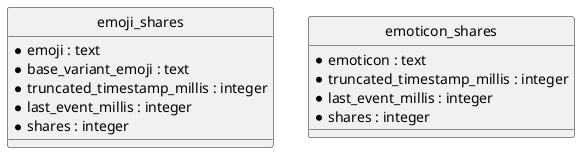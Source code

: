 @startuml
' hide the spot
hide circle

' avoid problems with angled crows feet
skinparam linetype ortho

entity "emoji_shares" {
  *emoji : text
  *base_variant_emoji : text
  *truncated_timestamp_millis : integer
  *last_event_millis : integer
	*shares : integer
}

entity "emoticon_shares" {
  *emoticon : text
  *truncated_timestamp_millis : integer
  *last_event_millis : integer
	*shares : integer
}

@enduml
